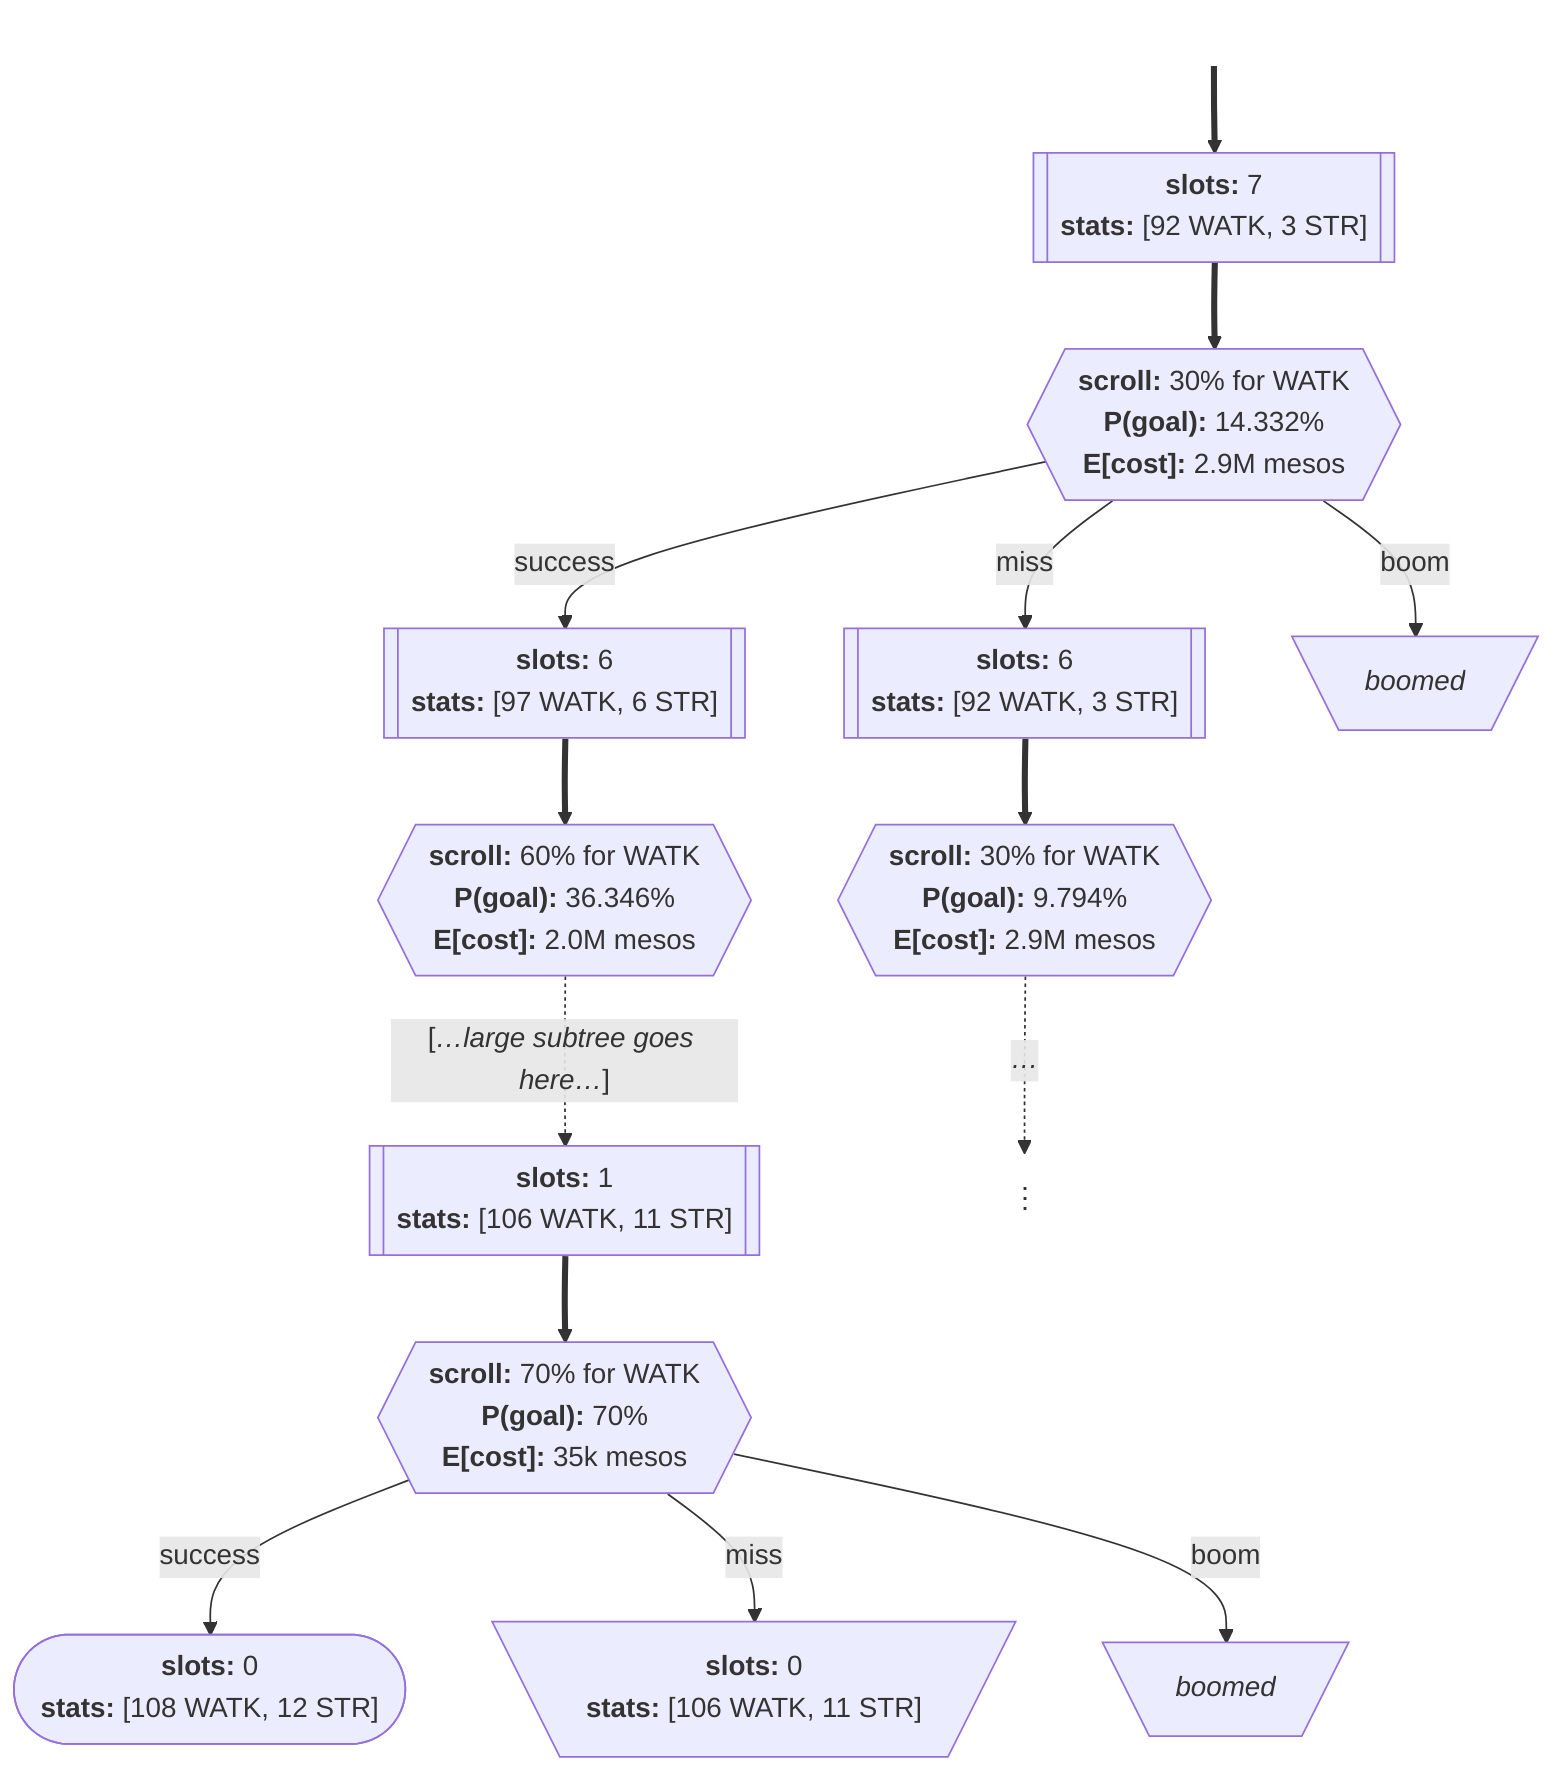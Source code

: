 flowchart TB
    STATE0[["<b>slots:</b> 7<br /><b>stats:</b> [92 WATK, 3 STR]"]] ==> SCROLL_USE0{{"<b>scroll:</b> 30% for WATK<br /><b>P(goal):</b> 14.332%<br /><b>E[cost]:</b> 2.9M mesos"}}
    START[ ] ==> STATE0

    SCROLL_USE0 -- success --> STATE1[["<b>slots:</b> 6<br /><b>stats:</b> [97 WATK, 6 STR]"]]
    SCROLL_USE0 -- miss --> STATE2[["<b>slots:</b> 6<br /><b>stats:</b> [92 WATK, 3 STR]"]]
    SCROLL_USE0 -- boom --> STATE3[\"<i>boomed</i>"/]

    STATE1 ==> SCROLL_USE1{{"<b>scroll:</b> 60% for WATK<br /><b>P(goal):</b> 36.346%<br /><b>E[cost]:</b> 2.0M mesos"}}
    STATE2 ==> SCROLL_USE2{{"<b>scroll:</b> 30% for WATK<br /><b>P(goal):</b> 9.794%<br /><b>E[cost]:</b> 2.9M mesos"}}

    SCROLL_USE1 -. "[<i>…large subtree goes here…</i>]" .-> STATE4[["<b>slots:</b> 1<br /><b>stats:</b> [106 WATK, 11 STR]"]]
    STATE4 ==> SCROLL_USE3{{"<b>scroll:</b> 70% for WATK<br /><b>P(goal):</b> 70%<br /><b>E[cost]:</b> 35k mesos"}}

    SCROLL_USE2 -. "<i>…</i>" .-> STATE9["⋮"]

    SCROLL_USE3 -- success --> STATE5(["<b>slots:</b> 0<br /><b>stats:</b> [108 WATK, 12 STR]"])
    SCROLL_USE3 -- miss --> STATE6[\"<b>slots:</b> 0<br /><b>stats:</b> [106 WATK, 11 STR]"/]
    SCROLL_USE3 -- boom --> STATE7[\"<i>boomed</i>"/]

    style START fill:#00000000, stroke:#00000000;
    style STATE9 fill:#00000000, stroke:#00000000;